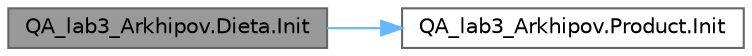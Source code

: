 digraph "QA_lab3_Arkhipov.Dieta.Init"
{
 // LATEX_PDF_SIZE
  bgcolor="transparent";
  edge [fontname=Helvetica,fontsize=10,labelfontname=Helvetica,labelfontsize=10];
  node [fontname=Helvetica,fontsize=10,shape=box,height=0.2,width=0.4];
  rankdir="LR";
  Node1 [label="QA_lab3_Arkhipov.Dieta.Init",height=0.2,width=0.4,color="gray40", fillcolor="grey60", style="filled", fontcolor="black",tooltip="Метод инициализации данных диеты с двумя продуктами"];
  Node1 -> Node2 [color="steelblue1",style="solid"];
  Node2 [label="QA_lab3_Arkhipov.Product.Init",height=0.2,width=0.4,color="grey40", fillcolor="white", style="filled",URL="$class_q_a__lab3___arkhipov_1_1_product.html#abc027262e3f783e070a914804f570c07",tooltip="Метод инициализации данных продукта"];
}
